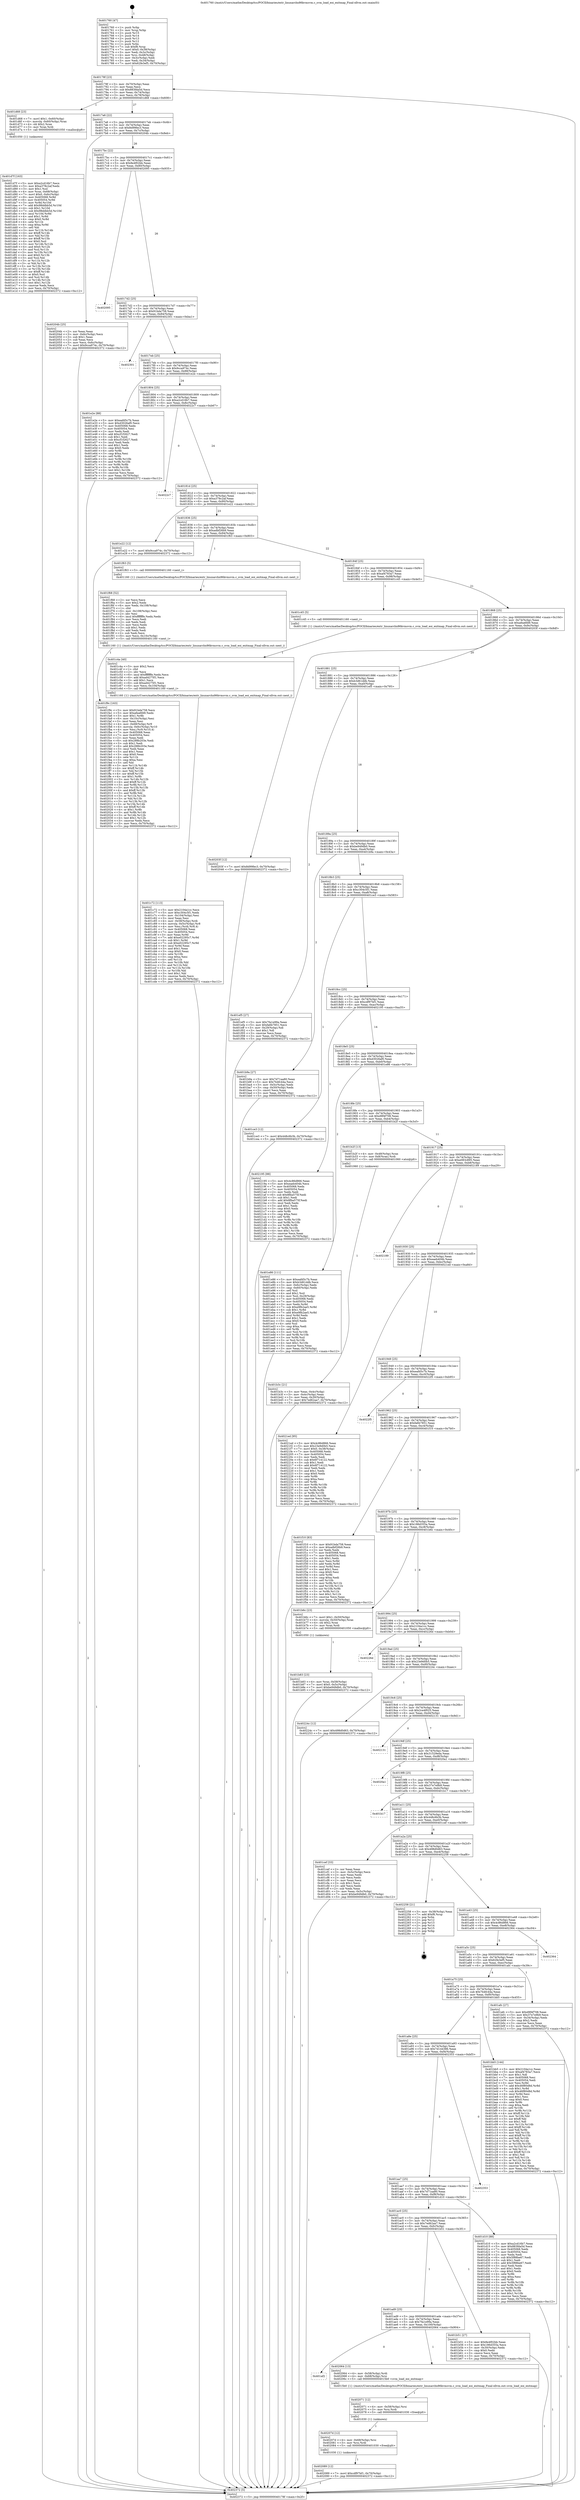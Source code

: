 digraph "0x401760" {
  label = "0x401760 (/mnt/c/Users/mathe/Desktop/tcc/POCII/binaries/extr_linuxarchx86kvmsvm.c_svm_load_eoi_exitmap_Final-ollvm.out::main(0))"
  labelloc = "t"
  node[shape=record]

  Entry [label="",width=0.3,height=0.3,shape=circle,fillcolor=black,style=filled]
  "0x40178f" [label="{
     0x40178f [23]\l
     | [instrs]\l
     &nbsp;&nbsp;0x40178f \<+3\>: mov -0x70(%rbp),%eax\l
     &nbsp;&nbsp;0x401792 \<+2\>: mov %eax,%ecx\l
     &nbsp;&nbsp;0x401794 \<+6\>: sub $0x883fda5d,%ecx\l
     &nbsp;&nbsp;0x40179a \<+3\>: mov %eax,-0x74(%rbp)\l
     &nbsp;&nbsp;0x40179d \<+3\>: mov %ecx,-0x78(%rbp)\l
     &nbsp;&nbsp;0x4017a0 \<+6\>: je 0000000000401d68 \<main+0x608\>\l
  }"]
  "0x401d68" [label="{
     0x401d68 [23]\l
     | [instrs]\l
     &nbsp;&nbsp;0x401d68 \<+7\>: movl $0x1,-0x60(%rbp)\l
     &nbsp;&nbsp;0x401d6f \<+4\>: movslq -0x60(%rbp),%rax\l
     &nbsp;&nbsp;0x401d73 \<+4\>: shl $0x2,%rax\l
     &nbsp;&nbsp;0x401d77 \<+3\>: mov %rax,%rdi\l
     &nbsp;&nbsp;0x401d7a \<+5\>: call 0000000000401050 \<malloc@plt\>\l
     | [calls]\l
     &nbsp;&nbsp;0x401050 \{1\} (unknown)\l
  }"]
  "0x4017a6" [label="{
     0x4017a6 [22]\l
     | [instrs]\l
     &nbsp;&nbsp;0x4017a6 \<+5\>: jmp 00000000004017ab \<main+0x4b\>\l
     &nbsp;&nbsp;0x4017ab \<+3\>: mov -0x74(%rbp),%eax\l
     &nbsp;&nbsp;0x4017ae \<+5\>: sub $0x8d99fec3,%eax\l
     &nbsp;&nbsp;0x4017b3 \<+3\>: mov %eax,-0x7c(%rbp)\l
     &nbsp;&nbsp;0x4017b6 \<+6\>: je 000000000040204b \<main+0x8eb\>\l
  }"]
  Exit [label="",width=0.3,height=0.3,shape=circle,fillcolor=black,style=filled,peripheries=2]
  "0x40204b" [label="{
     0x40204b [25]\l
     | [instrs]\l
     &nbsp;&nbsp;0x40204b \<+2\>: xor %eax,%eax\l
     &nbsp;&nbsp;0x40204d \<+3\>: mov -0x6c(%rbp),%ecx\l
     &nbsp;&nbsp;0x402050 \<+3\>: sub $0x1,%eax\l
     &nbsp;&nbsp;0x402053 \<+2\>: sub %eax,%ecx\l
     &nbsp;&nbsp;0x402055 \<+3\>: mov %ecx,-0x6c(%rbp)\l
     &nbsp;&nbsp;0x402058 \<+7\>: movl $0x9cca974c,-0x70(%rbp)\l
     &nbsp;&nbsp;0x40205f \<+5\>: jmp 0000000000402372 \<main+0xc12\>\l
  }"]
  "0x4017bc" [label="{
     0x4017bc [22]\l
     | [instrs]\l
     &nbsp;&nbsp;0x4017bc \<+5\>: jmp 00000000004017c1 \<main+0x61\>\l
     &nbsp;&nbsp;0x4017c1 \<+3\>: mov -0x74(%rbp),%eax\l
     &nbsp;&nbsp;0x4017c4 \<+5\>: sub $0x8e4f02bb,%eax\l
     &nbsp;&nbsp;0x4017c9 \<+3\>: mov %eax,-0x80(%rbp)\l
     &nbsp;&nbsp;0x4017cc \<+6\>: je 0000000000402095 \<main+0x935\>\l
  }"]
  "0x402089" [label="{
     0x402089 [12]\l
     | [instrs]\l
     &nbsp;&nbsp;0x402089 \<+7\>: movl $0xcdf97bf1,-0x70(%rbp)\l
     &nbsp;&nbsp;0x402090 \<+5\>: jmp 0000000000402372 \<main+0xc12\>\l
  }"]
  "0x402095" [label="{
     0x402095\l
  }", style=dashed]
  "0x4017d2" [label="{
     0x4017d2 [25]\l
     | [instrs]\l
     &nbsp;&nbsp;0x4017d2 \<+5\>: jmp 00000000004017d7 \<main+0x77\>\l
     &nbsp;&nbsp;0x4017d7 \<+3\>: mov -0x74(%rbp),%eax\l
     &nbsp;&nbsp;0x4017da \<+5\>: sub $0x91bda758,%eax\l
     &nbsp;&nbsp;0x4017df \<+6\>: mov %eax,-0x84(%rbp)\l
     &nbsp;&nbsp;0x4017e5 \<+6\>: je 0000000000402301 \<main+0xba1\>\l
  }"]
  "0x40207d" [label="{
     0x40207d [12]\l
     | [instrs]\l
     &nbsp;&nbsp;0x40207d \<+4\>: mov -0x68(%rbp),%rsi\l
     &nbsp;&nbsp;0x402081 \<+3\>: mov %rsi,%rdi\l
     &nbsp;&nbsp;0x402084 \<+5\>: call 0000000000401030 \<free@plt\>\l
     | [calls]\l
     &nbsp;&nbsp;0x401030 \{1\} (unknown)\l
  }"]
  "0x402301" [label="{
     0x402301\l
  }", style=dashed]
  "0x4017eb" [label="{
     0x4017eb [25]\l
     | [instrs]\l
     &nbsp;&nbsp;0x4017eb \<+5\>: jmp 00000000004017f0 \<main+0x90\>\l
     &nbsp;&nbsp;0x4017f0 \<+3\>: mov -0x74(%rbp),%eax\l
     &nbsp;&nbsp;0x4017f3 \<+5\>: sub $0x9cca974c,%eax\l
     &nbsp;&nbsp;0x4017f8 \<+6\>: mov %eax,-0x88(%rbp)\l
     &nbsp;&nbsp;0x4017fe \<+6\>: je 0000000000401e2e \<main+0x6ce\>\l
  }"]
  "0x402071" [label="{
     0x402071 [12]\l
     | [instrs]\l
     &nbsp;&nbsp;0x402071 \<+4\>: mov -0x58(%rbp),%rsi\l
     &nbsp;&nbsp;0x402075 \<+3\>: mov %rsi,%rdi\l
     &nbsp;&nbsp;0x402078 \<+5\>: call 0000000000401030 \<free@plt\>\l
     | [calls]\l
     &nbsp;&nbsp;0x401030 \{1\} (unknown)\l
  }"]
  "0x401e2e" [label="{
     0x401e2e [88]\l
     | [instrs]\l
     &nbsp;&nbsp;0x401e2e \<+5\>: mov $0xeafd5c7b,%eax\l
     &nbsp;&nbsp;0x401e33 \<+5\>: mov $0xd3026af0,%ecx\l
     &nbsp;&nbsp;0x401e38 \<+7\>: mov 0x405068,%edx\l
     &nbsp;&nbsp;0x401e3f \<+7\>: mov 0x405054,%esi\l
     &nbsp;&nbsp;0x401e46 \<+2\>: mov %edx,%edi\l
     &nbsp;&nbsp;0x401e48 \<+6\>: add $0xcf1f2627,%edi\l
     &nbsp;&nbsp;0x401e4e \<+3\>: sub $0x1,%edi\l
     &nbsp;&nbsp;0x401e51 \<+6\>: sub $0xcf1f2627,%edi\l
     &nbsp;&nbsp;0x401e57 \<+3\>: imul %edi,%edx\l
     &nbsp;&nbsp;0x401e5a \<+3\>: and $0x1,%edx\l
     &nbsp;&nbsp;0x401e5d \<+3\>: cmp $0x0,%edx\l
     &nbsp;&nbsp;0x401e60 \<+4\>: sete %r8b\l
     &nbsp;&nbsp;0x401e64 \<+3\>: cmp $0xa,%esi\l
     &nbsp;&nbsp;0x401e67 \<+4\>: setl %r9b\l
     &nbsp;&nbsp;0x401e6b \<+3\>: mov %r8b,%r10b\l
     &nbsp;&nbsp;0x401e6e \<+3\>: and %r9b,%r10b\l
     &nbsp;&nbsp;0x401e71 \<+3\>: xor %r9b,%r8b\l
     &nbsp;&nbsp;0x401e74 \<+3\>: or %r8b,%r10b\l
     &nbsp;&nbsp;0x401e77 \<+4\>: test $0x1,%r10b\l
     &nbsp;&nbsp;0x401e7b \<+3\>: cmovne %ecx,%eax\l
     &nbsp;&nbsp;0x401e7e \<+3\>: mov %eax,-0x70(%rbp)\l
     &nbsp;&nbsp;0x401e81 \<+5\>: jmp 0000000000402372 \<main+0xc12\>\l
  }"]
  "0x401804" [label="{
     0x401804 [25]\l
     | [instrs]\l
     &nbsp;&nbsp;0x401804 \<+5\>: jmp 0000000000401809 \<main+0xa9\>\l
     &nbsp;&nbsp;0x401809 \<+3\>: mov -0x74(%rbp),%eax\l
     &nbsp;&nbsp;0x40180c \<+5\>: sub $0xa2cd16b7,%eax\l
     &nbsp;&nbsp;0x401811 \<+6\>: mov %eax,-0x8c(%rbp)\l
     &nbsp;&nbsp;0x401817 \<+6\>: je 00000000004022c7 \<main+0xb67\>\l
  }"]
  "0x401af2" [label="{
     0x401af2\l
  }", style=dashed]
  "0x4022c7" [label="{
     0x4022c7\l
  }", style=dashed]
  "0x40181d" [label="{
     0x40181d [25]\l
     | [instrs]\l
     &nbsp;&nbsp;0x40181d \<+5\>: jmp 0000000000401822 \<main+0xc2\>\l
     &nbsp;&nbsp;0x401822 \<+3\>: mov -0x74(%rbp),%eax\l
     &nbsp;&nbsp;0x401825 \<+5\>: sub $0xa378c2af,%eax\l
     &nbsp;&nbsp;0x40182a \<+6\>: mov %eax,-0x90(%rbp)\l
     &nbsp;&nbsp;0x401830 \<+6\>: je 0000000000401e22 \<main+0x6c2\>\l
  }"]
  "0x402064" [label="{
     0x402064 [13]\l
     | [instrs]\l
     &nbsp;&nbsp;0x402064 \<+4\>: mov -0x58(%rbp),%rdi\l
     &nbsp;&nbsp;0x402068 \<+4\>: mov -0x68(%rbp),%rsi\l
     &nbsp;&nbsp;0x40206c \<+5\>: call 00000000004015b0 \<svm_load_eoi_exitmap\>\l
     | [calls]\l
     &nbsp;&nbsp;0x4015b0 \{1\} (/mnt/c/Users/mathe/Desktop/tcc/POCII/binaries/extr_linuxarchx86kvmsvm.c_svm_load_eoi_exitmap_Final-ollvm.out::svm_load_eoi_exitmap)\l
  }"]
  "0x401e22" [label="{
     0x401e22 [12]\l
     | [instrs]\l
     &nbsp;&nbsp;0x401e22 \<+7\>: movl $0x9cca974c,-0x70(%rbp)\l
     &nbsp;&nbsp;0x401e29 \<+5\>: jmp 0000000000402372 \<main+0xc12\>\l
  }"]
  "0x401836" [label="{
     0x401836 [25]\l
     | [instrs]\l
     &nbsp;&nbsp;0x401836 \<+5\>: jmp 000000000040183b \<main+0xdb\>\l
     &nbsp;&nbsp;0x40183b \<+3\>: mov -0x74(%rbp),%eax\l
     &nbsp;&nbsp;0x40183e \<+5\>: sub $0xadbf26b9,%eax\l
     &nbsp;&nbsp;0x401843 \<+6\>: mov %eax,-0x94(%rbp)\l
     &nbsp;&nbsp;0x401849 \<+6\>: je 0000000000401f63 \<main+0x803\>\l
  }"]
  "0x401f9c" [label="{
     0x401f9c [163]\l
     | [instrs]\l
     &nbsp;&nbsp;0x401f9c \<+5\>: mov $0x91bda758,%ecx\l
     &nbsp;&nbsp;0x401fa1 \<+5\>: mov $0xafea6fd9,%edx\l
     &nbsp;&nbsp;0x401fa6 \<+3\>: mov $0x1,%r8b\l
     &nbsp;&nbsp;0x401fa9 \<+6\>: mov -0x10c(%rbp),%esi\l
     &nbsp;&nbsp;0x401faf \<+3\>: imul %eax,%esi\l
     &nbsp;&nbsp;0x401fb2 \<+4\>: mov -0x68(%rbp),%r9\l
     &nbsp;&nbsp;0x401fb6 \<+4\>: movslq -0x6c(%rbp),%r10\l
     &nbsp;&nbsp;0x401fba \<+4\>: mov %esi,(%r9,%r10,4)\l
     &nbsp;&nbsp;0x401fbe \<+7\>: mov 0x405068,%eax\l
     &nbsp;&nbsp;0x401fc5 \<+7\>: mov 0x405054,%esi\l
     &nbsp;&nbsp;0x401fcc \<+2\>: mov %eax,%edi\l
     &nbsp;&nbsp;0x401fce \<+6\>: sub $0x288b203e,%edi\l
     &nbsp;&nbsp;0x401fd4 \<+3\>: sub $0x1,%edi\l
     &nbsp;&nbsp;0x401fd7 \<+6\>: add $0x288b203e,%edi\l
     &nbsp;&nbsp;0x401fdd \<+3\>: imul %edi,%eax\l
     &nbsp;&nbsp;0x401fe0 \<+3\>: and $0x1,%eax\l
     &nbsp;&nbsp;0x401fe3 \<+3\>: cmp $0x0,%eax\l
     &nbsp;&nbsp;0x401fe6 \<+4\>: sete %r11b\l
     &nbsp;&nbsp;0x401fea \<+3\>: cmp $0xa,%esi\l
     &nbsp;&nbsp;0x401fed \<+3\>: setl %bl\l
     &nbsp;&nbsp;0x401ff0 \<+3\>: mov %r11b,%r14b\l
     &nbsp;&nbsp;0x401ff3 \<+4\>: xor $0xff,%r14b\l
     &nbsp;&nbsp;0x401ff7 \<+3\>: mov %bl,%r15b\l
     &nbsp;&nbsp;0x401ffa \<+4\>: xor $0xff,%r15b\l
     &nbsp;&nbsp;0x401ffe \<+4\>: xor $0x1,%r8b\l
     &nbsp;&nbsp;0x402002 \<+3\>: mov %r14b,%r12b\l
     &nbsp;&nbsp;0x402005 \<+4\>: and $0xff,%r12b\l
     &nbsp;&nbsp;0x402009 \<+3\>: and %r8b,%r11b\l
     &nbsp;&nbsp;0x40200c \<+3\>: mov %r15b,%r13b\l
     &nbsp;&nbsp;0x40200f \<+4\>: and $0xff,%r13b\l
     &nbsp;&nbsp;0x402013 \<+3\>: and %r8b,%bl\l
     &nbsp;&nbsp;0x402016 \<+3\>: or %r11b,%r12b\l
     &nbsp;&nbsp;0x402019 \<+3\>: or %bl,%r13b\l
     &nbsp;&nbsp;0x40201c \<+3\>: xor %r13b,%r12b\l
     &nbsp;&nbsp;0x40201f \<+3\>: or %r15b,%r14b\l
     &nbsp;&nbsp;0x402022 \<+4\>: xor $0xff,%r14b\l
     &nbsp;&nbsp;0x402026 \<+4\>: or $0x1,%r8b\l
     &nbsp;&nbsp;0x40202a \<+3\>: and %r8b,%r14b\l
     &nbsp;&nbsp;0x40202d \<+3\>: or %r14b,%r12b\l
     &nbsp;&nbsp;0x402030 \<+4\>: test $0x1,%r12b\l
     &nbsp;&nbsp;0x402034 \<+3\>: cmovne %edx,%ecx\l
     &nbsp;&nbsp;0x402037 \<+3\>: mov %ecx,-0x70(%rbp)\l
     &nbsp;&nbsp;0x40203a \<+5\>: jmp 0000000000402372 \<main+0xc12\>\l
  }"]
  "0x401f63" [label="{
     0x401f63 [5]\l
     | [instrs]\l
     &nbsp;&nbsp;0x401f63 \<+5\>: call 0000000000401160 \<next_i\>\l
     | [calls]\l
     &nbsp;&nbsp;0x401160 \{1\} (/mnt/c/Users/mathe/Desktop/tcc/POCII/binaries/extr_linuxarchx86kvmsvm.c_svm_load_eoi_exitmap_Final-ollvm.out::next_i)\l
  }"]
  "0x40184f" [label="{
     0x40184f [25]\l
     | [instrs]\l
     &nbsp;&nbsp;0x40184f \<+5\>: jmp 0000000000401854 \<main+0xf4\>\l
     &nbsp;&nbsp;0x401854 \<+3\>: mov -0x74(%rbp),%eax\l
     &nbsp;&nbsp;0x401857 \<+5\>: sub $0xaf4783a7,%eax\l
     &nbsp;&nbsp;0x40185c \<+6\>: mov %eax,-0x98(%rbp)\l
     &nbsp;&nbsp;0x401862 \<+6\>: je 0000000000401c45 \<main+0x4e5\>\l
  }"]
  "0x401f68" [label="{
     0x401f68 [52]\l
     | [instrs]\l
     &nbsp;&nbsp;0x401f68 \<+2\>: xor %ecx,%ecx\l
     &nbsp;&nbsp;0x401f6a \<+5\>: mov $0x2,%edx\l
     &nbsp;&nbsp;0x401f6f \<+6\>: mov %edx,-0x108(%rbp)\l
     &nbsp;&nbsp;0x401f75 \<+1\>: cltd\l
     &nbsp;&nbsp;0x401f76 \<+6\>: mov -0x108(%rbp),%esi\l
     &nbsp;&nbsp;0x401f7c \<+2\>: idiv %esi\l
     &nbsp;&nbsp;0x401f7e \<+6\>: imul $0xfffffffe,%edx,%edx\l
     &nbsp;&nbsp;0x401f84 \<+2\>: mov %ecx,%edi\l
     &nbsp;&nbsp;0x401f86 \<+2\>: sub %edx,%edi\l
     &nbsp;&nbsp;0x401f88 \<+2\>: mov %ecx,%edx\l
     &nbsp;&nbsp;0x401f8a \<+3\>: sub $0x1,%edx\l
     &nbsp;&nbsp;0x401f8d \<+2\>: add %edx,%edi\l
     &nbsp;&nbsp;0x401f8f \<+2\>: sub %edi,%ecx\l
     &nbsp;&nbsp;0x401f91 \<+6\>: mov %ecx,-0x10c(%rbp)\l
     &nbsp;&nbsp;0x401f97 \<+5\>: call 0000000000401160 \<next_i\>\l
     | [calls]\l
     &nbsp;&nbsp;0x401160 \{1\} (/mnt/c/Users/mathe/Desktop/tcc/POCII/binaries/extr_linuxarchx86kvmsvm.c_svm_load_eoi_exitmap_Final-ollvm.out::next_i)\l
  }"]
  "0x401c45" [label="{
     0x401c45 [5]\l
     | [instrs]\l
     &nbsp;&nbsp;0x401c45 \<+5\>: call 0000000000401160 \<next_i\>\l
     | [calls]\l
     &nbsp;&nbsp;0x401160 \{1\} (/mnt/c/Users/mathe/Desktop/tcc/POCII/binaries/extr_linuxarchx86kvmsvm.c_svm_load_eoi_exitmap_Final-ollvm.out::next_i)\l
  }"]
  "0x401868" [label="{
     0x401868 [25]\l
     | [instrs]\l
     &nbsp;&nbsp;0x401868 \<+5\>: jmp 000000000040186d \<main+0x10d\>\l
     &nbsp;&nbsp;0x40186d \<+3\>: mov -0x74(%rbp),%eax\l
     &nbsp;&nbsp;0x401870 \<+5\>: sub $0xafea6fd9,%eax\l
     &nbsp;&nbsp;0x401875 \<+6\>: mov %eax,-0x9c(%rbp)\l
     &nbsp;&nbsp;0x40187b \<+6\>: je 000000000040203f \<main+0x8df\>\l
  }"]
  "0x401d7f" [label="{
     0x401d7f [163]\l
     | [instrs]\l
     &nbsp;&nbsp;0x401d7f \<+5\>: mov $0xa2cd16b7,%ecx\l
     &nbsp;&nbsp;0x401d84 \<+5\>: mov $0xa378c2af,%edx\l
     &nbsp;&nbsp;0x401d89 \<+3\>: mov $0x1,%sil\l
     &nbsp;&nbsp;0x401d8c \<+4\>: mov %rax,-0x68(%rbp)\l
     &nbsp;&nbsp;0x401d90 \<+7\>: movl $0x0,-0x6c(%rbp)\l
     &nbsp;&nbsp;0x401d97 \<+8\>: mov 0x405068,%r8d\l
     &nbsp;&nbsp;0x401d9f \<+8\>: mov 0x405054,%r9d\l
     &nbsp;&nbsp;0x401da7 \<+3\>: mov %r8d,%r10d\l
     &nbsp;&nbsp;0x401daa \<+7\>: add $0x98ddbb5d,%r10d\l
     &nbsp;&nbsp;0x401db1 \<+4\>: sub $0x1,%r10d\l
     &nbsp;&nbsp;0x401db5 \<+7\>: sub $0x98ddbb5d,%r10d\l
     &nbsp;&nbsp;0x401dbc \<+4\>: imul %r10d,%r8d\l
     &nbsp;&nbsp;0x401dc0 \<+4\>: and $0x1,%r8d\l
     &nbsp;&nbsp;0x401dc4 \<+4\>: cmp $0x0,%r8d\l
     &nbsp;&nbsp;0x401dc8 \<+4\>: sete %r11b\l
     &nbsp;&nbsp;0x401dcc \<+4\>: cmp $0xa,%r9d\l
     &nbsp;&nbsp;0x401dd0 \<+3\>: setl %bl\l
     &nbsp;&nbsp;0x401dd3 \<+3\>: mov %r11b,%r14b\l
     &nbsp;&nbsp;0x401dd6 \<+4\>: xor $0xff,%r14b\l
     &nbsp;&nbsp;0x401dda \<+3\>: mov %bl,%r15b\l
     &nbsp;&nbsp;0x401ddd \<+4\>: xor $0xff,%r15b\l
     &nbsp;&nbsp;0x401de1 \<+4\>: xor $0x0,%sil\l
     &nbsp;&nbsp;0x401de5 \<+3\>: mov %r14b,%r12b\l
     &nbsp;&nbsp;0x401de8 \<+4\>: and $0x0,%r12b\l
     &nbsp;&nbsp;0x401dec \<+3\>: and %sil,%r11b\l
     &nbsp;&nbsp;0x401def \<+3\>: mov %r15b,%r13b\l
     &nbsp;&nbsp;0x401df2 \<+4\>: and $0x0,%r13b\l
     &nbsp;&nbsp;0x401df6 \<+3\>: and %sil,%bl\l
     &nbsp;&nbsp;0x401df9 \<+3\>: or %r11b,%r12b\l
     &nbsp;&nbsp;0x401dfc \<+3\>: or %bl,%r13b\l
     &nbsp;&nbsp;0x401dff \<+3\>: xor %r13b,%r12b\l
     &nbsp;&nbsp;0x401e02 \<+3\>: or %r15b,%r14b\l
     &nbsp;&nbsp;0x401e05 \<+4\>: xor $0xff,%r14b\l
     &nbsp;&nbsp;0x401e09 \<+4\>: or $0x0,%sil\l
     &nbsp;&nbsp;0x401e0d \<+3\>: and %sil,%r14b\l
     &nbsp;&nbsp;0x401e10 \<+3\>: or %r14b,%r12b\l
     &nbsp;&nbsp;0x401e13 \<+4\>: test $0x1,%r12b\l
     &nbsp;&nbsp;0x401e17 \<+3\>: cmovne %edx,%ecx\l
     &nbsp;&nbsp;0x401e1a \<+3\>: mov %ecx,-0x70(%rbp)\l
     &nbsp;&nbsp;0x401e1d \<+5\>: jmp 0000000000402372 \<main+0xc12\>\l
  }"]
  "0x40203f" [label="{
     0x40203f [12]\l
     | [instrs]\l
     &nbsp;&nbsp;0x40203f \<+7\>: movl $0x8d99fec3,-0x70(%rbp)\l
     &nbsp;&nbsp;0x402046 \<+5\>: jmp 0000000000402372 \<main+0xc12\>\l
  }"]
  "0x401881" [label="{
     0x401881 [25]\l
     | [instrs]\l
     &nbsp;&nbsp;0x401881 \<+5\>: jmp 0000000000401886 \<main+0x126\>\l
     &nbsp;&nbsp;0x401886 \<+3\>: mov -0x74(%rbp),%eax\l
     &nbsp;&nbsp;0x401889 \<+5\>: sub $0xb3d61ddb,%eax\l
     &nbsp;&nbsp;0x40188e \<+6\>: mov %eax,-0xa0(%rbp)\l
     &nbsp;&nbsp;0x401894 \<+6\>: je 0000000000401ef5 \<main+0x795\>\l
  }"]
  "0x401c72" [label="{
     0x401c72 [113]\l
     | [instrs]\l
     &nbsp;&nbsp;0x401c72 \<+5\>: mov $0x2104a1cc,%ecx\l
     &nbsp;&nbsp;0x401c77 \<+5\>: mov $0xc304c5f1,%edx\l
     &nbsp;&nbsp;0x401c7c \<+6\>: mov -0x104(%rbp),%esi\l
     &nbsp;&nbsp;0x401c82 \<+3\>: imul %eax,%esi\l
     &nbsp;&nbsp;0x401c85 \<+4\>: mov -0x58(%rbp),%rdi\l
     &nbsp;&nbsp;0x401c89 \<+4\>: movslq -0x5c(%rbp),%r8\l
     &nbsp;&nbsp;0x401c8d \<+4\>: mov %esi,(%rdi,%r8,4)\l
     &nbsp;&nbsp;0x401c91 \<+7\>: mov 0x405068,%eax\l
     &nbsp;&nbsp;0x401c98 \<+7\>: mov 0x405054,%esi\l
     &nbsp;&nbsp;0x401c9f \<+3\>: mov %eax,%r9d\l
     &nbsp;&nbsp;0x401ca2 \<+7\>: add $0xe02295c7,%r9d\l
     &nbsp;&nbsp;0x401ca9 \<+4\>: sub $0x1,%r9d\l
     &nbsp;&nbsp;0x401cad \<+7\>: sub $0xe02295c7,%r9d\l
     &nbsp;&nbsp;0x401cb4 \<+4\>: imul %r9d,%eax\l
     &nbsp;&nbsp;0x401cb8 \<+3\>: and $0x1,%eax\l
     &nbsp;&nbsp;0x401cbb \<+3\>: cmp $0x0,%eax\l
     &nbsp;&nbsp;0x401cbe \<+4\>: sete %r10b\l
     &nbsp;&nbsp;0x401cc2 \<+3\>: cmp $0xa,%esi\l
     &nbsp;&nbsp;0x401cc5 \<+4\>: setl %r11b\l
     &nbsp;&nbsp;0x401cc9 \<+3\>: mov %r10b,%bl\l
     &nbsp;&nbsp;0x401ccc \<+3\>: and %r11b,%bl\l
     &nbsp;&nbsp;0x401ccf \<+3\>: xor %r11b,%r10b\l
     &nbsp;&nbsp;0x401cd2 \<+3\>: or %r10b,%bl\l
     &nbsp;&nbsp;0x401cd5 \<+3\>: test $0x1,%bl\l
     &nbsp;&nbsp;0x401cd8 \<+3\>: cmovne %edx,%ecx\l
     &nbsp;&nbsp;0x401cdb \<+3\>: mov %ecx,-0x70(%rbp)\l
     &nbsp;&nbsp;0x401cde \<+5\>: jmp 0000000000402372 \<main+0xc12\>\l
  }"]
  "0x401ef5" [label="{
     0x401ef5 [27]\l
     | [instrs]\l
     &nbsp;&nbsp;0x401ef5 \<+5\>: mov $0x7fa1e99a,%eax\l
     &nbsp;&nbsp;0x401efa \<+5\>: mov $0xfa6b7851,%ecx\l
     &nbsp;&nbsp;0x401eff \<+3\>: mov -0x29(%rbp),%dl\l
     &nbsp;&nbsp;0x401f02 \<+3\>: test $0x1,%dl\l
     &nbsp;&nbsp;0x401f05 \<+3\>: cmovne %ecx,%eax\l
     &nbsp;&nbsp;0x401f08 \<+3\>: mov %eax,-0x70(%rbp)\l
     &nbsp;&nbsp;0x401f0b \<+5\>: jmp 0000000000402372 \<main+0xc12\>\l
  }"]
  "0x40189a" [label="{
     0x40189a [25]\l
     | [instrs]\l
     &nbsp;&nbsp;0x40189a \<+5\>: jmp 000000000040189f \<main+0x13f\>\l
     &nbsp;&nbsp;0x40189f \<+3\>: mov -0x74(%rbp),%eax\l
     &nbsp;&nbsp;0x4018a2 \<+5\>: sub $0xbe949db0,%eax\l
     &nbsp;&nbsp;0x4018a7 \<+6\>: mov %eax,-0xa4(%rbp)\l
     &nbsp;&nbsp;0x4018ad \<+6\>: je 0000000000401b9a \<main+0x43a\>\l
  }"]
  "0x401c4a" [label="{
     0x401c4a [40]\l
     | [instrs]\l
     &nbsp;&nbsp;0x401c4a \<+5\>: mov $0x2,%ecx\l
     &nbsp;&nbsp;0x401c4f \<+1\>: cltd\l
     &nbsp;&nbsp;0x401c50 \<+2\>: idiv %ecx\l
     &nbsp;&nbsp;0x401c52 \<+6\>: imul $0xfffffffe,%edx,%ecx\l
     &nbsp;&nbsp;0x401c58 \<+6\>: add $0xad4275f1,%ecx\l
     &nbsp;&nbsp;0x401c5e \<+3\>: add $0x1,%ecx\l
     &nbsp;&nbsp;0x401c61 \<+6\>: sub $0xad4275f1,%ecx\l
     &nbsp;&nbsp;0x401c67 \<+6\>: mov %ecx,-0x104(%rbp)\l
     &nbsp;&nbsp;0x401c6d \<+5\>: call 0000000000401160 \<next_i\>\l
     | [calls]\l
     &nbsp;&nbsp;0x401160 \{1\} (/mnt/c/Users/mathe/Desktop/tcc/POCII/binaries/extr_linuxarchx86kvmsvm.c_svm_load_eoi_exitmap_Final-ollvm.out::next_i)\l
  }"]
  "0x401b9a" [label="{
     0x401b9a [27]\l
     | [instrs]\l
     &nbsp;&nbsp;0x401b9a \<+5\>: mov $0x7d71aa80,%eax\l
     &nbsp;&nbsp;0x401b9f \<+5\>: mov $0x7b4fc44a,%ecx\l
     &nbsp;&nbsp;0x401ba4 \<+3\>: mov -0x5c(%rbp),%edx\l
     &nbsp;&nbsp;0x401ba7 \<+3\>: cmp -0x50(%rbp),%edx\l
     &nbsp;&nbsp;0x401baa \<+3\>: cmovl %ecx,%eax\l
     &nbsp;&nbsp;0x401bad \<+3\>: mov %eax,-0x70(%rbp)\l
     &nbsp;&nbsp;0x401bb0 \<+5\>: jmp 0000000000402372 \<main+0xc12\>\l
  }"]
  "0x4018b3" [label="{
     0x4018b3 [25]\l
     | [instrs]\l
     &nbsp;&nbsp;0x4018b3 \<+5\>: jmp 00000000004018b8 \<main+0x158\>\l
     &nbsp;&nbsp;0x4018b8 \<+3\>: mov -0x74(%rbp),%eax\l
     &nbsp;&nbsp;0x4018bb \<+5\>: sub $0xc304c5f1,%eax\l
     &nbsp;&nbsp;0x4018c0 \<+6\>: mov %eax,-0xa8(%rbp)\l
     &nbsp;&nbsp;0x4018c6 \<+6\>: je 0000000000401ce3 \<main+0x583\>\l
  }"]
  "0x401b83" [label="{
     0x401b83 [23]\l
     | [instrs]\l
     &nbsp;&nbsp;0x401b83 \<+4\>: mov %rax,-0x58(%rbp)\l
     &nbsp;&nbsp;0x401b87 \<+7\>: movl $0x0,-0x5c(%rbp)\l
     &nbsp;&nbsp;0x401b8e \<+7\>: movl $0xbe949db0,-0x70(%rbp)\l
     &nbsp;&nbsp;0x401b95 \<+5\>: jmp 0000000000402372 \<main+0xc12\>\l
  }"]
  "0x401ce3" [label="{
     0x401ce3 [12]\l
     | [instrs]\l
     &nbsp;&nbsp;0x401ce3 \<+7\>: movl $0x448c6b3b,-0x70(%rbp)\l
     &nbsp;&nbsp;0x401cea \<+5\>: jmp 0000000000402372 \<main+0xc12\>\l
  }"]
  "0x4018cc" [label="{
     0x4018cc [25]\l
     | [instrs]\l
     &nbsp;&nbsp;0x4018cc \<+5\>: jmp 00000000004018d1 \<main+0x171\>\l
     &nbsp;&nbsp;0x4018d1 \<+3\>: mov -0x74(%rbp),%eax\l
     &nbsp;&nbsp;0x4018d4 \<+5\>: sub $0xcdf97bf1,%eax\l
     &nbsp;&nbsp;0x4018d9 \<+6\>: mov %eax,-0xac(%rbp)\l
     &nbsp;&nbsp;0x4018df \<+6\>: je 0000000000402195 \<main+0xa35\>\l
  }"]
  "0x401ad9" [label="{
     0x401ad9 [25]\l
     | [instrs]\l
     &nbsp;&nbsp;0x401ad9 \<+5\>: jmp 0000000000401ade \<main+0x37e\>\l
     &nbsp;&nbsp;0x401ade \<+3\>: mov -0x74(%rbp),%eax\l
     &nbsp;&nbsp;0x401ae1 \<+5\>: sub $0x7fa1e99a,%eax\l
     &nbsp;&nbsp;0x401ae6 \<+6\>: mov %eax,-0x100(%rbp)\l
     &nbsp;&nbsp;0x401aec \<+6\>: je 0000000000402064 \<main+0x904\>\l
  }"]
  "0x402195" [label="{
     0x402195 [88]\l
     | [instrs]\l
     &nbsp;&nbsp;0x402195 \<+5\>: mov $0x4c86d866,%eax\l
     &nbsp;&nbsp;0x40219a \<+5\>: mov $0xeaeb404b,%ecx\l
     &nbsp;&nbsp;0x40219f \<+7\>: mov 0x405068,%edx\l
     &nbsp;&nbsp;0x4021a6 \<+7\>: mov 0x405054,%esi\l
     &nbsp;&nbsp;0x4021ad \<+2\>: mov %edx,%edi\l
     &nbsp;&nbsp;0x4021af \<+6\>: sub $0x8fba575f,%edi\l
     &nbsp;&nbsp;0x4021b5 \<+3\>: sub $0x1,%edi\l
     &nbsp;&nbsp;0x4021b8 \<+6\>: add $0x8fba575f,%edi\l
     &nbsp;&nbsp;0x4021be \<+3\>: imul %edi,%edx\l
     &nbsp;&nbsp;0x4021c1 \<+3\>: and $0x1,%edx\l
     &nbsp;&nbsp;0x4021c4 \<+3\>: cmp $0x0,%edx\l
     &nbsp;&nbsp;0x4021c7 \<+4\>: sete %r8b\l
     &nbsp;&nbsp;0x4021cb \<+3\>: cmp $0xa,%esi\l
     &nbsp;&nbsp;0x4021ce \<+4\>: setl %r9b\l
     &nbsp;&nbsp;0x4021d2 \<+3\>: mov %r8b,%r10b\l
     &nbsp;&nbsp;0x4021d5 \<+3\>: and %r9b,%r10b\l
     &nbsp;&nbsp;0x4021d8 \<+3\>: xor %r9b,%r8b\l
     &nbsp;&nbsp;0x4021db \<+3\>: or %r8b,%r10b\l
     &nbsp;&nbsp;0x4021de \<+4\>: test $0x1,%r10b\l
     &nbsp;&nbsp;0x4021e2 \<+3\>: cmovne %ecx,%eax\l
     &nbsp;&nbsp;0x4021e5 \<+3\>: mov %eax,-0x70(%rbp)\l
     &nbsp;&nbsp;0x4021e8 \<+5\>: jmp 0000000000402372 \<main+0xc12\>\l
  }"]
  "0x4018e5" [label="{
     0x4018e5 [25]\l
     | [instrs]\l
     &nbsp;&nbsp;0x4018e5 \<+5\>: jmp 00000000004018ea \<main+0x18a\>\l
     &nbsp;&nbsp;0x4018ea \<+3\>: mov -0x74(%rbp),%eax\l
     &nbsp;&nbsp;0x4018ed \<+5\>: sub $0xd3026af0,%eax\l
     &nbsp;&nbsp;0x4018f2 \<+6\>: mov %eax,-0xb0(%rbp)\l
     &nbsp;&nbsp;0x4018f8 \<+6\>: je 0000000000401e86 \<main+0x726\>\l
  }"]
  "0x401b51" [label="{
     0x401b51 [27]\l
     | [instrs]\l
     &nbsp;&nbsp;0x401b51 \<+5\>: mov $0x8e4f02bb,%eax\l
     &nbsp;&nbsp;0x401b56 \<+5\>: mov $0x186d355a,%ecx\l
     &nbsp;&nbsp;0x401b5b \<+3\>: mov -0x30(%rbp),%edx\l
     &nbsp;&nbsp;0x401b5e \<+3\>: cmp $0x0,%edx\l
     &nbsp;&nbsp;0x401b61 \<+3\>: cmove %ecx,%eax\l
     &nbsp;&nbsp;0x401b64 \<+3\>: mov %eax,-0x70(%rbp)\l
     &nbsp;&nbsp;0x401b67 \<+5\>: jmp 0000000000402372 \<main+0xc12\>\l
  }"]
  "0x401e86" [label="{
     0x401e86 [111]\l
     | [instrs]\l
     &nbsp;&nbsp;0x401e86 \<+5\>: mov $0xeafd5c7b,%eax\l
     &nbsp;&nbsp;0x401e8b \<+5\>: mov $0xb3d61ddb,%ecx\l
     &nbsp;&nbsp;0x401e90 \<+3\>: mov -0x6c(%rbp),%edx\l
     &nbsp;&nbsp;0x401e93 \<+3\>: cmp -0x60(%rbp),%edx\l
     &nbsp;&nbsp;0x401e96 \<+4\>: setl %sil\l
     &nbsp;&nbsp;0x401e9a \<+4\>: and $0x1,%sil\l
     &nbsp;&nbsp;0x401e9e \<+4\>: mov %sil,-0x29(%rbp)\l
     &nbsp;&nbsp;0x401ea2 \<+7\>: mov 0x405068,%edx\l
     &nbsp;&nbsp;0x401ea9 \<+7\>: mov 0x405054,%edi\l
     &nbsp;&nbsp;0x401eb0 \<+3\>: mov %edx,%r8d\l
     &nbsp;&nbsp;0x401eb3 \<+7\>: sub $0xe9fb2ae5,%r8d\l
     &nbsp;&nbsp;0x401eba \<+4\>: sub $0x1,%r8d\l
     &nbsp;&nbsp;0x401ebe \<+7\>: add $0xe9fb2ae5,%r8d\l
     &nbsp;&nbsp;0x401ec5 \<+4\>: imul %r8d,%edx\l
     &nbsp;&nbsp;0x401ec9 \<+3\>: and $0x1,%edx\l
     &nbsp;&nbsp;0x401ecc \<+3\>: cmp $0x0,%edx\l
     &nbsp;&nbsp;0x401ecf \<+4\>: sete %sil\l
     &nbsp;&nbsp;0x401ed3 \<+3\>: cmp $0xa,%edi\l
     &nbsp;&nbsp;0x401ed6 \<+4\>: setl %r9b\l
     &nbsp;&nbsp;0x401eda \<+3\>: mov %sil,%r10b\l
     &nbsp;&nbsp;0x401edd \<+3\>: and %r9b,%r10b\l
     &nbsp;&nbsp;0x401ee0 \<+3\>: xor %r9b,%sil\l
     &nbsp;&nbsp;0x401ee3 \<+3\>: or %sil,%r10b\l
     &nbsp;&nbsp;0x401ee6 \<+4\>: test $0x1,%r10b\l
     &nbsp;&nbsp;0x401eea \<+3\>: cmovne %ecx,%eax\l
     &nbsp;&nbsp;0x401eed \<+3\>: mov %eax,-0x70(%rbp)\l
     &nbsp;&nbsp;0x401ef0 \<+5\>: jmp 0000000000402372 \<main+0xc12\>\l
  }"]
  "0x4018fe" [label="{
     0x4018fe [25]\l
     | [instrs]\l
     &nbsp;&nbsp;0x4018fe \<+5\>: jmp 0000000000401903 \<main+0x1a3\>\l
     &nbsp;&nbsp;0x401903 \<+3\>: mov -0x74(%rbp),%eax\l
     &nbsp;&nbsp;0x401906 \<+5\>: sub $0xd9f4f708,%eax\l
     &nbsp;&nbsp;0x40190b \<+6\>: mov %eax,-0xb4(%rbp)\l
     &nbsp;&nbsp;0x401911 \<+6\>: je 0000000000401b2f \<main+0x3cf\>\l
  }"]
  "0x401ac0" [label="{
     0x401ac0 [25]\l
     | [instrs]\l
     &nbsp;&nbsp;0x401ac0 \<+5\>: jmp 0000000000401ac5 \<main+0x365\>\l
     &nbsp;&nbsp;0x401ac5 \<+3\>: mov -0x74(%rbp),%eax\l
     &nbsp;&nbsp;0x401ac8 \<+5\>: sub $0x7ed62aa7,%eax\l
     &nbsp;&nbsp;0x401acd \<+6\>: mov %eax,-0xfc(%rbp)\l
     &nbsp;&nbsp;0x401ad3 \<+6\>: je 0000000000401b51 \<main+0x3f1\>\l
  }"]
  "0x401b2f" [label="{
     0x401b2f [13]\l
     | [instrs]\l
     &nbsp;&nbsp;0x401b2f \<+4\>: mov -0x48(%rbp),%rax\l
     &nbsp;&nbsp;0x401b33 \<+4\>: mov 0x8(%rax),%rdi\l
     &nbsp;&nbsp;0x401b37 \<+5\>: call 0000000000401060 \<atoi@plt\>\l
     | [calls]\l
     &nbsp;&nbsp;0x401060 \{1\} (unknown)\l
  }"]
  "0x401917" [label="{
     0x401917 [25]\l
     | [instrs]\l
     &nbsp;&nbsp;0x401917 \<+5\>: jmp 000000000040191c \<main+0x1bc\>\l
     &nbsp;&nbsp;0x40191c \<+3\>: mov -0x74(%rbp),%eax\l
     &nbsp;&nbsp;0x40191f \<+5\>: sub $0xe083c895,%eax\l
     &nbsp;&nbsp;0x401924 \<+6\>: mov %eax,-0xb8(%rbp)\l
     &nbsp;&nbsp;0x40192a \<+6\>: je 0000000000402189 \<main+0xa29\>\l
  }"]
  "0x401d10" [label="{
     0x401d10 [88]\l
     | [instrs]\l
     &nbsp;&nbsp;0x401d10 \<+5\>: mov $0xa2cd16b7,%eax\l
     &nbsp;&nbsp;0x401d15 \<+5\>: mov $0x883fda5d,%ecx\l
     &nbsp;&nbsp;0x401d1a \<+7\>: mov 0x405068,%edx\l
     &nbsp;&nbsp;0x401d21 \<+7\>: mov 0x405054,%esi\l
     &nbsp;&nbsp;0x401d28 \<+2\>: mov %edx,%edi\l
     &nbsp;&nbsp;0x401d2a \<+6\>: sub $0x5f88be67,%edi\l
     &nbsp;&nbsp;0x401d30 \<+3\>: sub $0x1,%edi\l
     &nbsp;&nbsp;0x401d33 \<+6\>: add $0x5f88be67,%edi\l
     &nbsp;&nbsp;0x401d39 \<+3\>: imul %edi,%edx\l
     &nbsp;&nbsp;0x401d3c \<+3\>: and $0x1,%edx\l
     &nbsp;&nbsp;0x401d3f \<+3\>: cmp $0x0,%edx\l
     &nbsp;&nbsp;0x401d42 \<+4\>: sete %r8b\l
     &nbsp;&nbsp;0x401d46 \<+3\>: cmp $0xa,%esi\l
     &nbsp;&nbsp;0x401d49 \<+4\>: setl %r9b\l
     &nbsp;&nbsp;0x401d4d \<+3\>: mov %r8b,%r10b\l
     &nbsp;&nbsp;0x401d50 \<+3\>: and %r9b,%r10b\l
     &nbsp;&nbsp;0x401d53 \<+3\>: xor %r9b,%r8b\l
     &nbsp;&nbsp;0x401d56 \<+3\>: or %r8b,%r10b\l
     &nbsp;&nbsp;0x401d59 \<+4\>: test $0x1,%r10b\l
     &nbsp;&nbsp;0x401d5d \<+3\>: cmovne %ecx,%eax\l
     &nbsp;&nbsp;0x401d60 \<+3\>: mov %eax,-0x70(%rbp)\l
     &nbsp;&nbsp;0x401d63 \<+5\>: jmp 0000000000402372 \<main+0xc12\>\l
  }"]
  "0x402189" [label="{
     0x402189\l
  }", style=dashed]
  "0x401930" [label="{
     0x401930 [25]\l
     | [instrs]\l
     &nbsp;&nbsp;0x401930 \<+5\>: jmp 0000000000401935 \<main+0x1d5\>\l
     &nbsp;&nbsp;0x401935 \<+3\>: mov -0x74(%rbp),%eax\l
     &nbsp;&nbsp;0x401938 \<+5\>: sub $0xeaeb404b,%eax\l
     &nbsp;&nbsp;0x40193d \<+6\>: mov %eax,-0xbc(%rbp)\l
     &nbsp;&nbsp;0x401943 \<+6\>: je 00000000004021ed \<main+0xa8d\>\l
  }"]
  "0x401aa7" [label="{
     0x401aa7 [25]\l
     | [instrs]\l
     &nbsp;&nbsp;0x401aa7 \<+5\>: jmp 0000000000401aac \<main+0x34c\>\l
     &nbsp;&nbsp;0x401aac \<+3\>: mov -0x74(%rbp),%eax\l
     &nbsp;&nbsp;0x401aaf \<+5\>: sub $0x7d71aa80,%eax\l
     &nbsp;&nbsp;0x401ab4 \<+6\>: mov %eax,-0xf8(%rbp)\l
     &nbsp;&nbsp;0x401aba \<+6\>: je 0000000000401d10 \<main+0x5b0\>\l
  }"]
  "0x4021ed" [label="{
     0x4021ed [95]\l
     | [instrs]\l
     &nbsp;&nbsp;0x4021ed \<+5\>: mov $0x4c86d866,%eax\l
     &nbsp;&nbsp;0x4021f2 \<+5\>: mov $0x23e9d0b5,%ecx\l
     &nbsp;&nbsp;0x4021f7 \<+7\>: movl $0x0,-0x38(%rbp)\l
     &nbsp;&nbsp;0x4021fe \<+7\>: mov 0x405068,%edx\l
     &nbsp;&nbsp;0x402205 \<+7\>: mov 0x405054,%esi\l
     &nbsp;&nbsp;0x40220c \<+2\>: mov %edx,%edi\l
     &nbsp;&nbsp;0x40220e \<+6\>: sub $0x6f714122,%edi\l
     &nbsp;&nbsp;0x402214 \<+3\>: sub $0x1,%edi\l
     &nbsp;&nbsp;0x402217 \<+6\>: add $0x6f714122,%edi\l
     &nbsp;&nbsp;0x40221d \<+3\>: imul %edi,%edx\l
     &nbsp;&nbsp;0x402220 \<+3\>: and $0x1,%edx\l
     &nbsp;&nbsp;0x402223 \<+3\>: cmp $0x0,%edx\l
     &nbsp;&nbsp;0x402226 \<+4\>: sete %r8b\l
     &nbsp;&nbsp;0x40222a \<+3\>: cmp $0xa,%esi\l
     &nbsp;&nbsp;0x40222d \<+4\>: setl %r9b\l
     &nbsp;&nbsp;0x402231 \<+3\>: mov %r8b,%r10b\l
     &nbsp;&nbsp;0x402234 \<+3\>: and %r9b,%r10b\l
     &nbsp;&nbsp;0x402237 \<+3\>: xor %r9b,%r8b\l
     &nbsp;&nbsp;0x40223a \<+3\>: or %r8b,%r10b\l
     &nbsp;&nbsp;0x40223d \<+4\>: test $0x1,%r10b\l
     &nbsp;&nbsp;0x402241 \<+3\>: cmovne %ecx,%eax\l
     &nbsp;&nbsp;0x402244 \<+3\>: mov %eax,-0x70(%rbp)\l
     &nbsp;&nbsp;0x402247 \<+5\>: jmp 0000000000402372 \<main+0xc12\>\l
  }"]
  "0x401949" [label="{
     0x401949 [25]\l
     | [instrs]\l
     &nbsp;&nbsp;0x401949 \<+5\>: jmp 000000000040194e \<main+0x1ee\>\l
     &nbsp;&nbsp;0x40194e \<+3\>: mov -0x74(%rbp),%eax\l
     &nbsp;&nbsp;0x401951 \<+5\>: sub $0xeafd5c7b,%eax\l
     &nbsp;&nbsp;0x401956 \<+6\>: mov %eax,-0xc0(%rbp)\l
     &nbsp;&nbsp;0x40195c \<+6\>: je 00000000004022f5 \<main+0xb95\>\l
  }"]
  "0x402353" [label="{
     0x402353\l
  }", style=dashed]
  "0x4022f5" [label="{
     0x4022f5\l
  }", style=dashed]
  "0x401962" [label="{
     0x401962 [25]\l
     | [instrs]\l
     &nbsp;&nbsp;0x401962 \<+5\>: jmp 0000000000401967 \<main+0x207\>\l
     &nbsp;&nbsp;0x401967 \<+3\>: mov -0x74(%rbp),%eax\l
     &nbsp;&nbsp;0x40196a \<+5\>: sub $0xfa6b7851,%eax\l
     &nbsp;&nbsp;0x40196f \<+6\>: mov %eax,-0xc4(%rbp)\l
     &nbsp;&nbsp;0x401975 \<+6\>: je 0000000000401f10 \<main+0x7b0\>\l
  }"]
  "0x401a8e" [label="{
     0x401a8e [25]\l
     | [instrs]\l
     &nbsp;&nbsp;0x401a8e \<+5\>: jmp 0000000000401a93 \<main+0x333\>\l
     &nbsp;&nbsp;0x401a93 \<+3\>: mov -0x74(%rbp),%eax\l
     &nbsp;&nbsp;0x401a96 \<+5\>: sub $0x7d144386,%eax\l
     &nbsp;&nbsp;0x401a9b \<+6\>: mov %eax,-0xf4(%rbp)\l
     &nbsp;&nbsp;0x401aa1 \<+6\>: je 0000000000402353 \<main+0xbf3\>\l
  }"]
  "0x401f10" [label="{
     0x401f10 [83]\l
     | [instrs]\l
     &nbsp;&nbsp;0x401f10 \<+5\>: mov $0x91bda758,%eax\l
     &nbsp;&nbsp;0x401f15 \<+5\>: mov $0xadbf26b9,%ecx\l
     &nbsp;&nbsp;0x401f1a \<+2\>: xor %edx,%edx\l
     &nbsp;&nbsp;0x401f1c \<+7\>: mov 0x405068,%esi\l
     &nbsp;&nbsp;0x401f23 \<+7\>: mov 0x405054,%edi\l
     &nbsp;&nbsp;0x401f2a \<+3\>: sub $0x1,%edx\l
     &nbsp;&nbsp;0x401f2d \<+3\>: mov %esi,%r8d\l
     &nbsp;&nbsp;0x401f30 \<+3\>: add %edx,%r8d\l
     &nbsp;&nbsp;0x401f33 \<+4\>: imul %r8d,%esi\l
     &nbsp;&nbsp;0x401f37 \<+3\>: and $0x1,%esi\l
     &nbsp;&nbsp;0x401f3a \<+3\>: cmp $0x0,%esi\l
     &nbsp;&nbsp;0x401f3d \<+4\>: sete %r9b\l
     &nbsp;&nbsp;0x401f41 \<+3\>: cmp $0xa,%edi\l
     &nbsp;&nbsp;0x401f44 \<+4\>: setl %r10b\l
     &nbsp;&nbsp;0x401f48 \<+3\>: mov %r9b,%r11b\l
     &nbsp;&nbsp;0x401f4b \<+3\>: and %r10b,%r11b\l
     &nbsp;&nbsp;0x401f4e \<+3\>: xor %r10b,%r9b\l
     &nbsp;&nbsp;0x401f51 \<+3\>: or %r9b,%r11b\l
     &nbsp;&nbsp;0x401f54 \<+4\>: test $0x1,%r11b\l
     &nbsp;&nbsp;0x401f58 \<+3\>: cmovne %ecx,%eax\l
     &nbsp;&nbsp;0x401f5b \<+3\>: mov %eax,-0x70(%rbp)\l
     &nbsp;&nbsp;0x401f5e \<+5\>: jmp 0000000000402372 \<main+0xc12\>\l
  }"]
  "0x40197b" [label="{
     0x40197b [25]\l
     | [instrs]\l
     &nbsp;&nbsp;0x40197b \<+5\>: jmp 0000000000401980 \<main+0x220\>\l
     &nbsp;&nbsp;0x401980 \<+3\>: mov -0x74(%rbp),%eax\l
     &nbsp;&nbsp;0x401983 \<+5\>: sub $0x186d355a,%eax\l
     &nbsp;&nbsp;0x401988 \<+6\>: mov %eax,-0xc8(%rbp)\l
     &nbsp;&nbsp;0x40198e \<+6\>: je 0000000000401b6c \<main+0x40c\>\l
  }"]
  "0x401bb5" [label="{
     0x401bb5 [144]\l
     | [instrs]\l
     &nbsp;&nbsp;0x401bb5 \<+5\>: mov $0x2104a1cc,%eax\l
     &nbsp;&nbsp;0x401bba \<+5\>: mov $0xaf4783a7,%ecx\l
     &nbsp;&nbsp;0x401bbf \<+2\>: mov $0x1,%dl\l
     &nbsp;&nbsp;0x401bc1 \<+7\>: mov 0x405068,%esi\l
     &nbsp;&nbsp;0x401bc8 \<+7\>: mov 0x405054,%edi\l
     &nbsp;&nbsp;0x401bcf \<+3\>: mov %esi,%r8d\l
     &nbsp;&nbsp;0x401bd2 \<+7\>: add $0x46f80d8d,%r8d\l
     &nbsp;&nbsp;0x401bd9 \<+4\>: sub $0x1,%r8d\l
     &nbsp;&nbsp;0x401bdd \<+7\>: sub $0x46f80d8d,%r8d\l
     &nbsp;&nbsp;0x401be4 \<+4\>: imul %r8d,%esi\l
     &nbsp;&nbsp;0x401be8 \<+3\>: and $0x1,%esi\l
     &nbsp;&nbsp;0x401beb \<+3\>: cmp $0x0,%esi\l
     &nbsp;&nbsp;0x401bee \<+4\>: sete %r9b\l
     &nbsp;&nbsp;0x401bf2 \<+3\>: cmp $0xa,%edi\l
     &nbsp;&nbsp;0x401bf5 \<+4\>: setl %r10b\l
     &nbsp;&nbsp;0x401bf9 \<+3\>: mov %r9b,%r11b\l
     &nbsp;&nbsp;0x401bfc \<+4\>: xor $0xff,%r11b\l
     &nbsp;&nbsp;0x401c00 \<+3\>: mov %r10b,%bl\l
     &nbsp;&nbsp;0x401c03 \<+3\>: xor $0xff,%bl\l
     &nbsp;&nbsp;0x401c06 \<+3\>: xor $0x1,%dl\l
     &nbsp;&nbsp;0x401c09 \<+3\>: mov %r11b,%r14b\l
     &nbsp;&nbsp;0x401c0c \<+4\>: and $0xff,%r14b\l
     &nbsp;&nbsp;0x401c10 \<+3\>: and %dl,%r9b\l
     &nbsp;&nbsp;0x401c13 \<+3\>: mov %bl,%r15b\l
     &nbsp;&nbsp;0x401c16 \<+4\>: and $0xff,%r15b\l
     &nbsp;&nbsp;0x401c1a \<+3\>: and %dl,%r10b\l
     &nbsp;&nbsp;0x401c1d \<+3\>: or %r9b,%r14b\l
     &nbsp;&nbsp;0x401c20 \<+3\>: or %r10b,%r15b\l
     &nbsp;&nbsp;0x401c23 \<+3\>: xor %r15b,%r14b\l
     &nbsp;&nbsp;0x401c26 \<+3\>: or %bl,%r11b\l
     &nbsp;&nbsp;0x401c29 \<+4\>: xor $0xff,%r11b\l
     &nbsp;&nbsp;0x401c2d \<+3\>: or $0x1,%dl\l
     &nbsp;&nbsp;0x401c30 \<+3\>: and %dl,%r11b\l
     &nbsp;&nbsp;0x401c33 \<+3\>: or %r11b,%r14b\l
     &nbsp;&nbsp;0x401c36 \<+4\>: test $0x1,%r14b\l
     &nbsp;&nbsp;0x401c3a \<+3\>: cmovne %ecx,%eax\l
     &nbsp;&nbsp;0x401c3d \<+3\>: mov %eax,-0x70(%rbp)\l
     &nbsp;&nbsp;0x401c40 \<+5\>: jmp 0000000000402372 \<main+0xc12\>\l
  }"]
  "0x401b6c" [label="{
     0x401b6c [23]\l
     | [instrs]\l
     &nbsp;&nbsp;0x401b6c \<+7\>: movl $0x1,-0x50(%rbp)\l
     &nbsp;&nbsp;0x401b73 \<+4\>: movslq -0x50(%rbp),%rax\l
     &nbsp;&nbsp;0x401b77 \<+4\>: shl $0x2,%rax\l
     &nbsp;&nbsp;0x401b7b \<+3\>: mov %rax,%rdi\l
     &nbsp;&nbsp;0x401b7e \<+5\>: call 0000000000401050 \<malloc@plt\>\l
     | [calls]\l
     &nbsp;&nbsp;0x401050 \{1\} (unknown)\l
  }"]
  "0x401994" [label="{
     0x401994 [25]\l
     | [instrs]\l
     &nbsp;&nbsp;0x401994 \<+5\>: jmp 0000000000401999 \<main+0x239\>\l
     &nbsp;&nbsp;0x401999 \<+3\>: mov -0x74(%rbp),%eax\l
     &nbsp;&nbsp;0x40199c \<+5\>: sub $0x2104a1cc,%eax\l
     &nbsp;&nbsp;0x4019a1 \<+6\>: mov %eax,-0xcc(%rbp)\l
     &nbsp;&nbsp;0x4019a7 \<+6\>: je 000000000040226d \<main+0xb0d\>\l
  }"]
  "0x401b3c" [label="{
     0x401b3c [21]\l
     | [instrs]\l
     &nbsp;&nbsp;0x401b3c \<+3\>: mov %eax,-0x4c(%rbp)\l
     &nbsp;&nbsp;0x401b3f \<+3\>: mov -0x4c(%rbp),%eax\l
     &nbsp;&nbsp;0x401b42 \<+3\>: mov %eax,-0x30(%rbp)\l
     &nbsp;&nbsp;0x401b45 \<+7\>: movl $0x7ed62aa7,-0x70(%rbp)\l
     &nbsp;&nbsp;0x401b4c \<+5\>: jmp 0000000000402372 \<main+0xc12\>\l
  }"]
  "0x40226d" [label="{
     0x40226d\l
  }", style=dashed]
  "0x4019ad" [label="{
     0x4019ad [25]\l
     | [instrs]\l
     &nbsp;&nbsp;0x4019ad \<+5\>: jmp 00000000004019b2 \<main+0x252\>\l
     &nbsp;&nbsp;0x4019b2 \<+3\>: mov -0x74(%rbp),%eax\l
     &nbsp;&nbsp;0x4019b5 \<+5\>: sub $0x23e9d0b5,%eax\l
     &nbsp;&nbsp;0x4019ba \<+6\>: mov %eax,-0xd0(%rbp)\l
     &nbsp;&nbsp;0x4019c0 \<+6\>: je 000000000040224c \<main+0xaec\>\l
  }"]
  "0x401760" [label="{
     0x401760 [47]\l
     | [instrs]\l
     &nbsp;&nbsp;0x401760 \<+1\>: push %rbp\l
     &nbsp;&nbsp;0x401761 \<+3\>: mov %rsp,%rbp\l
     &nbsp;&nbsp;0x401764 \<+2\>: push %r15\l
     &nbsp;&nbsp;0x401766 \<+2\>: push %r14\l
     &nbsp;&nbsp;0x401768 \<+2\>: push %r13\l
     &nbsp;&nbsp;0x40176a \<+2\>: push %r12\l
     &nbsp;&nbsp;0x40176c \<+1\>: push %rbx\l
     &nbsp;&nbsp;0x40176d \<+7\>: sub $0xf8,%rsp\l
     &nbsp;&nbsp;0x401774 \<+7\>: movl $0x0,-0x38(%rbp)\l
     &nbsp;&nbsp;0x40177b \<+3\>: mov %edi,-0x3c(%rbp)\l
     &nbsp;&nbsp;0x40177e \<+4\>: mov %rsi,-0x48(%rbp)\l
     &nbsp;&nbsp;0x401782 \<+3\>: mov -0x3c(%rbp),%edi\l
     &nbsp;&nbsp;0x401785 \<+3\>: mov %edi,-0x34(%rbp)\l
     &nbsp;&nbsp;0x401788 \<+7\>: movl $0x62fe3ef5,-0x70(%rbp)\l
  }"]
  "0x40224c" [label="{
     0x40224c [12]\l
     | [instrs]\l
     &nbsp;&nbsp;0x40224c \<+7\>: movl $0x498d0d63,-0x70(%rbp)\l
     &nbsp;&nbsp;0x402253 \<+5\>: jmp 0000000000402372 \<main+0xc12\>\l
  }"]
  "0x4019c6" [label="{
     0x4019c6 [25]\l
     | [instrs]\l
     &nbsp;&nbsp;0x4019c6 \<+5\>: jmp 00000000004019cb \<main+0x26b\>\l
     &nbsp;&nbsp;0x4019cb \<+3\>: mov -0x74(%rbp),%eax\l
     &nbsp;&nbsp;0x4019ce \<+5\>: sub $0x2ce4f025,%eax\l
     &nbsp;&nbsp;0x4019d3 \<+6\>: mov %eax,-0xd4(%rbp)\l
     &nbsp;&nbsp;0x4019d9 \<+6\>: je 0000000000402131 \<main+0x9d1\>\l
  }"]
  "0x402372" [label="{
     0x402372 [5]\l
     | [instrs]\l
     &nbsp;&nbsp;0x402372 \<+5\>: jmp 000000000040178f \<main+0x2f\>\l
  }"]
  "0x402131" [label="{
     0x402131\l
  }", style=dashed]
  "0x4019df" [label="{
     0x4019df [25]\l
     | [instrs]\l
     &nbsp;&nbsp;0x4019df \<+5\>: jmp 00000000004019e4 \<main+0x284\>\l
     &nbsp;&nbsp;0x4019e4 \<+3\>: mov -0x74(%rbp),%eax\l
     &nbsp;&nbsp;0x4019e7 \<+5\>: sub $0x31529eda,%eax\l
     &nbsp;&nbsp;0x4019ec \<+6\>: mov %eax,-0xd8(%rbp)\l
     &nbsp;&nbsp;0x4019f2 \<+6\>: je 00000000004020a1 \<main+0x941\>\l
  }"]
  "0x401a75" [label="{
     0x401a75 [25]\l
     | [instrs]\l
     &nbsp;&nbsp;0x401a75 \<+5\>: jmp 0000000000401a7a \<main+0x31a\>\l
     &nbsp;&nbsp;0x401a7a \<+3\>: mov -0x74(%rbp),%eax\l
     &nbsp;&nbsp;0x401a7d \<+5\>: sub $0x7b4fc44a,%eax\l
     &nbsp;&nbsp;0x401a82 \<+6\>: mov %eax,-0xf0(%rbp)\l
     &nbsp;&nbsp;0x401a88 \<+6\>: je 0000000000401bb5 \<main+0x455\>\l
  }"]
  "0x4020a1" [label="{
     0x4020a1\l
  }", style=dashed]
  "0x4019f8" [label="{
     0x4019f8 [25]\l
     | [instrs]\l
     &nbsp;&nbsp;0x4019f8 \<+5\>: jmp 00000000004019fd \<main+0x29d\>\l
     &nbsp;&nbsp;0x4019fd \<+3\>: mov -0x74(%rbp),%eax\l
     &nbsp;&nbsp;0x401a00 \<+5\>: sub $0x37e7e9b9,%eax\l
     &nbsp;&nbsp;0x401a05 \<+6\>: mov %eax,-0xdc(%rbp)\l
     &nbsp;&nbsp;0x401a0b \<+6\>: je 0000000000401b17 \<main+0x3b7\>\l
  }"]
  "0x401afc" [label="{
     0x401afc [27]\l
     | [instrs]\l
     &nbsp;&nbsp;0x401afc \<+5\>: mov $0xd9f4f708,%eax\l
     &nbsp;&nbsp;0x401b01 \<+5\>: mov $0x37e7e9b9,%ecx\l
     &nbsp;&nbsp;0x401b06 \<+3\>: mov -0x34(%rbp),%edx\l
     &nbsp;&nbsp;0x401b09 \<+3\>: cmp $0x2,%edx\l
     &nbsp;&nbsp;0x401b0c \<+3\>: cmovne %ecx,%eax\l
     &nbsp;&nbsp;0x401b0f \<+3\>: mov %eax,-0x70(%rbp)\l
     &nbsp;&nbsp;0x401b12 \<+5\>: jmp 0000000000402372 \<main+0xc12\>\l
  }"]
  "0x401b17" [label="{
     0x401b17\l
  }", style=dashed]
  "0x401a11" [label="{
     0x401a11 [25]\l
     | [instrs]\l
     &nbsp;&nbsp;0x401a11 \<+5\>: jmp 0000000000401a16 \<main+0x2b6\>\l
     &nbsp;&nbsp;0x401a16 \<+3\>: mov -0x74(%rbp),%eax\l
     &nbsp;&nbsp;0x401a19 \<+5\>: sub $0x448c6b3b,%eax\l
     &nbsp;&nbsp;0x401a1e \<+6\>: mov %eax,-0xe0(%rbp)\l
     &nbsp;&nbsp;0x401a24 \<+6\>: je 0000000000401cef \<main+0x58f\>\l
  }"]
  "0x401a5c" [label="{
     0x401a5c [25]\l
     | [instrs]\l
     &nbsp;&nbsp;0x401a5c \<+5\>: jmp 0000000000401a61 \<main+0x301\>\l
     &nbsp;&nbsp;0x401a61 \<+3\>: mov -0x74(%rbp),%eax\l
     &nbsp;&nbsp;0x401a64 \<+5\>: sub $0x62fe3ef5,%eax\l
     &nbsp;&nbsp;0x401a69 \<+6\>: mov %eax,-0xec(%rbp)\l
     &nbsp;&nbsp;0x401a6f \<+6\>: je 0000000000401afc \<main+0x39c\>\l
  }"]
  "0x401cef" [label="{
     0x401cef [33]\l
     | [instrs]\l
     &nbsp;&nbsp;0x401cef \<+2\>: xor %eax,%eax\l
     &nbsp;&nbsp;0x401cf1 \<+3\>: mov -0x5c(%rbp),%ecx\l
     &nbsp;&nbsp;0x401cf4 \<+2\>: mov %eax,%edx\l
     &nbsp;&nbsp;0x401cf6 \<+2\>: sub %ecx,%edx\l
     &nbsp;&nbsp;0x401cf8 \<+2\>: mov %eax,%ecx\l
     &nbsp;&nbsp;0x401cfa \<+3\>: sub $0x1,%ecx\l
     &nbsp;&nbsp;0x401cfd \<+2\>: add %ecx,%edx\l
     &nbsp;&nbsp;0x401cff \<+2\>: sub %edx,%eax\l
     &nbsp;&nbsp;0x401d01 \<+3\>: mov %eax,-0x5c(%rbp)\l
     &nbsp;&nbsp;0x401d04 \<+7\>: movl $0xbe949db0,-0x70(%rbp)\l
     &nbsp;&nbsp;0x401d0b \<+5\>: jmp 0000000000402372 \<main+0xc12\>\l
  }"]
  "0x401a2a" [label="{
     0x401a2a [25]\l
     | [instrs]\l
     &nbsp;&nbsp;0x401a2a \<+5\>: jmp 0000000000401a2f \<main+0x2cf\>\l
     &nbsp;&nbsp;0x401a2f \<+3\>: mov -0x74(%rbp),%eax\l
     &nbsp;&nbsp;0x401a32 \<+5\>: sub $0x498d0d63,%eax\l
     &nbsp;&nbsp;0x401a37 \<+6\>: mov %eax,-0xe4(%rbp)\l
     &nbsp;&nbsp;0x401a3d \<+6\>: je 0000000000402258 \<main+0xaf8\>\l
  }"]
  "0x402364" [label="{
     0x402364\l
  }", style=dashed]
  "0x402258" [label="{
     0x402258 [21]\l
     | [instrs]\l
     &nbsp;&nbsp;0x402258 \<+3\>: mov -0x38(%rbp),%eax\l
     &nbsp;&nbsp;0x40225b \<+7\>: add $0xf8,%rsp\l
     &nbsp;&nbsp;0x402262 \<+1\>: pop %rbx\l
     &nbsp;&nbsp;0x402263 \<+2\>: pop %r12\l
     &nbsp;&nbsp;0x402265 \<+2\>: pop %r13\l
     &nbsp;&nbsp;0x402267 \<+2\>: pop %r14\l
     &nbsp;&nbsp;0x402269 \<+2\>: pop %r15\l
     &nbsp;&nbsp;0x40226b \<+1\>: pop %rbp\l
     &nbsp;&nbsp;0x40226c \<+1\>: ret\l
  }"]
  "0x401a43" [label="{
     0x401a43 [25]\l
     | [instrs]\l
     &nbsp;&nbsp;0x401a43 \<+5\>: jmp 0000000000401a48 \<main+0x2e8\>\l
     &nbsp;&nbsp;0x401a48 \<+3\>: mov -0x74(%rbp),%eax\l
     &nbsp;&nbsp;0x401a4b \<+5\>: sub $0x4c86d866,%eax\l
     &nbsp;&nbsp;0x401a50 \<+6\>: mov %eax,-0xe8(%rbp)\l
     &nbsp;&nbsp;0x401a56 \<+6\>: je 0000000000402364 \<main+0xc04\>\l
  }"]
  Entry -> "0x401760" [label=" 1"]
  "0x40178f" -> "0x401d68" [label=" 1"]
  "0x40178f" -> "0x4017a6" [label=" 27"]
  "0x402258" -> Exit [label=" 1"]
  "0x4017a6" -> "0x40204b" [label=" 1"]
  "0x4017a6" -> "0x4017bc" [label=" 26"]
  "0x40224c" -> "0x402372" [label=" 1"]
  "0x4017bc" -> "0x402095" [label=" 0"]
  "0x4017bc" -> "0x4017d2" [label=" 26"]
  "0x4021ed" -> "0x402372" [label=" 1"]
  "0x4017d2" -> "0x402301" [label=" 0"]
  "0x4017d2" -> "0x4017eb" [label=" 26"]
  "0x402195" -> "0x402372" [label=" 1"]
  "0x4017eb" -> "0x401e2e" [label=" 2"]
  "0x4017eb" -> "0x401804" [label=" 24"]
  "0x402089" -> "0x402372" [label=" 1"]
  "0x401804" -> "0x4022c7" [label=" 0"]
  "0x401804" -> "0x40181d" [label=" 24"]
  "0x40207d" -> "0x402089" [label=" 1"]
  "0x40181d" -> "0x401e22" [label=" 1"]
  "0x40181d" -> "0x401836" [label=" 23"]
  "0x402071" -> "0x40207d" [label=" 1"]
  "0x401836" -> "0x401f63" [label=" 1"]
  "0x401836" -> "0x40184f" [label=" 22"]
  "0x401ad9" -> "0x401af2" [label=" 0"]
  "0x40184f" -> "0x401c45" [label=" 1"]
  "0x40184f" -> "0x401868" [label=" 21"]
  "0x401ad9" -> "0x402064" [label=" 1"]
  "0x401868" -> "0x40203f" [label=" 1"]
  "0x401868" -> "0x401881" [label=" 20"]
  "0x402064" -> "0x402071" [label=" 1"]
  "0x401881" -> "0x401ef5" [label=" 2"]
  "0x401881" -> "0x40189a" [label=" 18"]
  "0x40204b" -> "0x402372" [label=" 1"]
  "0x40189a" -> "0x401b9a" [label=" 2"]
  "0x40189a" -> "0x4018b3" [label=" 16"]
  "0x40203f" -> "0x402372" [label=" 1"]
  "0x4018b3" -> "0x401ce3" [label=" 1"]
  "0x4018b3" -> "0x4018cc" [label=" 15"]
  "0x401f9c" -> "0x402372" [label=" 1"]
  "0x4018cc" -> "0x402195" [label=" 1"]
  "0x4018cc" -> "0x4018e5" [label=" 14"]
  "0x401f68" -> "0x401f9c" [label=" 1"]
  "0x4018e5" -> "0x401e86" [label=" 2"]
  "0x4018e5" -> "0x4018fe" [label=" 12"]
  "0x401f63" -> "0x401f68" [label=" 1"]
  "0x4018fe" -> "0x401b2f" [label=" 1"]
  "0x4018fe" -> "0x401917" [label=" 11"]
  "0x401ef5" -> "0x402372" [label=" 2"]
  "0x401917" -> "0x402189" [label=" 0"]
  "0x401917" -> "0x401930" [label=" 11"]
  "0x401e86" -> "0x402372" [label=" 2"]
  "0x401930" -> "0x4021ed" [label=" 1"]
  "0x401930" -> "0x401949" [label=" 10"]
  "0x401e22" -> "0x402372" [label=" 1"]
  "0x401949" -> "0x4022f5" [label=" 0"]
  "0x401949" -> "0x401962" [label=" 10"]
  "0x401d7f" -> "0x402372" [label=" 1"]
  "0x401962" -> "0x401f10" [label=" 1"]
  "0x401962" -> "0x40197b" [label=" 9"]
  "0x401d10" -> "0x402372" [label=" 1"]
  "0x40197b" -> "0x401b6c" [label=" 1"]
  "0x40197b" -> "0x401994" [label=" 8"]
  "0x401cef" -> "0x402372" [label=" 1"]
  "0x401994" -> "0x40226d" [label=" 0"]
  "0x401994" -> "0x4019ad" [label=" 8"]
  "0x401c72" -> "0x402372" [label=" 1"]
  "0x4019ad" -> "0x40224c" [label=" 1"]
  "0x4019ad" -> "0x4019c6" [label=" 7"]
  "0x401c4a" -> "0x401c72" [label=" 1"]
  "0x4019c6" -> "0x402131" [label=" 0"]
  "0x4019c6" -> "0x4019df" [label=" 7"]
  "0x401c45" -> "0x401c4a" [label=" 1"]
  "0x4019df" -> "0x4020a1" [label=" 0"]
  "0x4019df" -> "0x4019f8" [label=" 7"]
  "0x401bb5" -> "0x402372" [label=" 1"]
  "0x4019f8" -> "0x401b17" [label=" 0"]
  "0x4019f8" -> "0x401a11" [label=" 7"]
  "0x401b9a" -> "0x402372" [label=" 2"]
  "0x401a11" -> "0x401cef" [label=" 1"]
  "0x401a11" -> "0x401a2a" [label=" 6"]
  "0x401b6c" -> "0x401b83" [label=" 1"]
  "0x401a2a" -> "0x402258" [label=" 1"]
  "0x401a2a" -> "0x401a43" [label=" 5"]
  "0x401b51" -> "0x402372" [label=" 1"]
  "0x401a43" -> "0x402364" [label=" 0"]
  "0x401a43" -> "0x401a5c" [label=" 5"]
  "0x401b83" -> "0x402372" [label=" 1"]
  "0x401a5c" -> "0x401afc" [label=" 1"]
  "0x401a5c" -> "0x401a75" [label=" 4"]
  "0x401afc" -> "0x402372" [label=" 1"]
  "0x401760" -> "0x40178f" [label=" 1"]
  "0x402372" -> "0x40178f" [label=" 27"]
  "0x401b2f" -> "0x401b3c" [label=" 1"]
  "0x401b3c" -> "0x402372" [label=" 1"]
  "0x401ce3" -> "0x402372" [label=" 1"]
  "0x401a75" -> "0x401bb5" [label=" 1"]
  "0x401a75" -> "0x401a8e" [label=" 3"]
  "0x401d68" -> "0x401d7f" [label=" 1"]
  "0x401a8e" -> "0x402353" [label=" 0"]
  "0x401a8e" -> "0x401aa7" [label=" 3"]
  "0x401e2e" -> "0x402372" [label=" 2"]
  "0x401aa7" -> "0x401d10" [label=" 1"]
  "0x401aa7" -> "0x401ac0" [label=" 2"]
  "0x401f10" -> "0x402372" [label=" 1"]
  "0x401ac0" -> "0x401b51" [label=" 1"]
  "0x401ac0" -> "0x401ad9" [label=" 1"]
}

